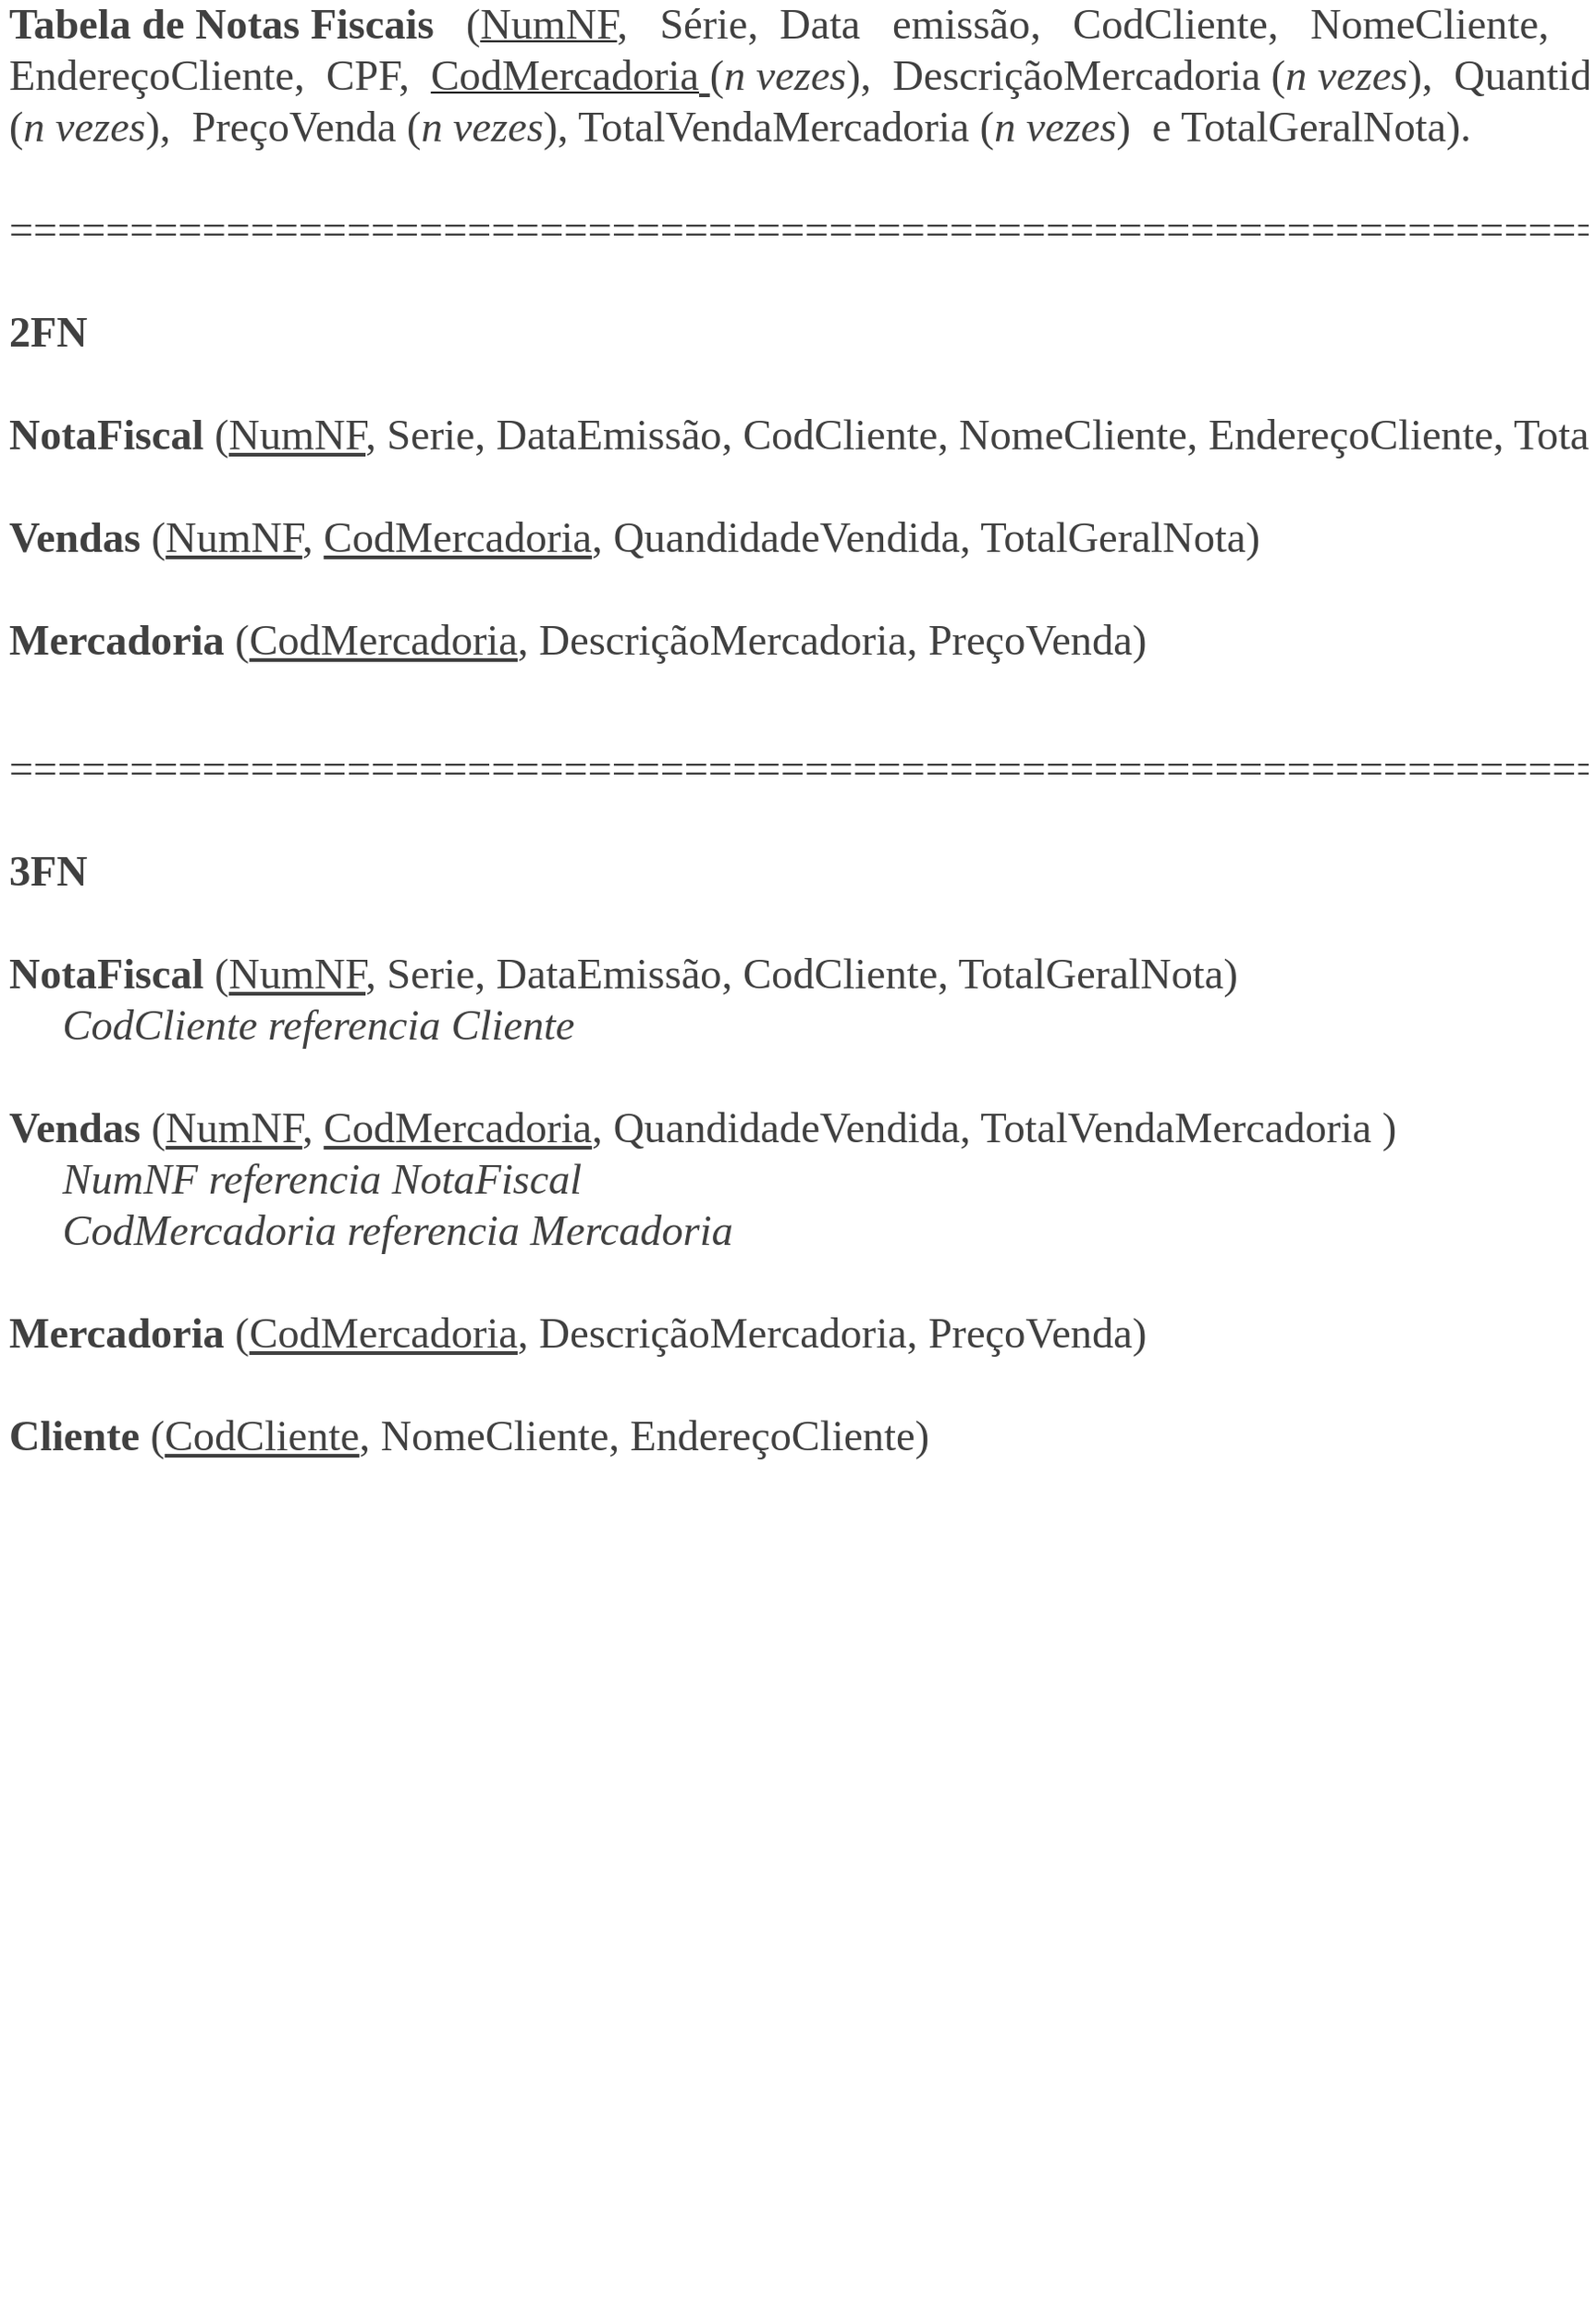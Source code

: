 <mxfile version="13.8.9" type="device"><diagram id="58BQU-3IQ9ueZ-WVyTJg" name="Page-1"><mxGraphModel dx="1146" dy="526" grid="1" gridSize="10" guides="1" tooltips="1" connect="1" arrows="1" fold="1" page="1" pageScale="1" pageWidth="827" pageHeight="1169" math="0" shadow="0"><root><mxCell id="0"/><mxCell id="1" parent="0"/><mxCell id="ue_IqUowVbTkO7kyn8ZW-1" value="&lt;div&gt;&lt;span style=&quot;font-size: 17.5pt&quot;&gt;&lt;span style=&quot;color: #e48312 ; font-family: &amp;#34;wingdings&amp;#34;&quot;&gt;&lt;/span&gt;&lt;/span&gt;&lt;span style=&quot;font-size: 17.5pt ; font-family: &amp;#34;calibri&amp;#34; ; color: #404040 ; font-weight: bold&quot;&gt;Tabela de&lt;span&gt; &lt;/span&gt;Notas&lt;span&gt; &lt;/span&gt;Fiscais&lt;span&gt;&amp;nbsp;&amp;nbsp; &lt;/span&gt;&lt;/span&gt;&lt;span style=&quot;font-size: 17.5pt ; font-family: &amp;#34;calibri&amp;#34; ; color: #404040&quot;&gt;(&lt;/span&gt;&lt;u&gt;&lt;span style=&quot;font-size: 17.5pt ; font-family: &amp;#34;calibri&amp;#34; ; color: #404040&quot;&gt;NumNF&lt;/span&gt;&lt;/u&gt;&lt;span style=&quot;font-size: 17.5pt ; font-family: &amp;#34;calibri&amp;#34; ; color: #404040&quot;&gt;,&lt;span&gt;&amp;nbsp;&amp;nbsp; &lt;/span&gt;Série,&lt;span&gt;&amp;nbsp; &lt;/span&gt;Data&lt;span&gt;&amp;nbsp;&amp;nbsp; &lt;/span&gt;emissão,&lt;span&gt;&amp;nbsp;&amp;nbsp; &lt;/span&gt;&lt;/span&gt;&lt;span style=&quot;font-size: 17.5pt ; font-family: &amp;#34;calibri&amp;#34; ; color: #404040&quot;&gt;CodCliente&lt;/span&gt;&lt;span style=&quot;font-size: 17.5pt ; font-family: &amp;#34;calibri&amp;#34; ; color: #404040&quot;&gt;,&lt;span&gt;&amp;nbsp;&amp;nbsp; &lt;/span&gt;&lt;/span&gt;&lt;span style=&quot;font-size: 17.5pt ; font-family: &amp;#34;calibri&amp;#34; ; color: #404040&quot;&gt;NomeCliente&lt;/span&gt;&lt;span style=&quot;font-size: 17.5pt ; font-family: &amp;#34;calibri&amp;#34; ; color: #404040&quot;&gt;, &lt;/span&gt;&lt;span style=&quot;font-size: 17.5pt ; font-family: &amp;#34;calibri&amp;#34; ; color: #404040&quot;&gt;EndereçoCliente&lt;/span&gt;&lt;span style=&quot;font-size: 17.5pt ; font-family: &amp;#34;calibri&amp;#34; ; color: #404040&quot;&gt;,&lt;span&gt;&amp;nbsp; &lt;/span&gt;CPF,&lt;span&gt;&amp;nbsp; &lt;/span&gt;&lt;/span&gt;&lt;u&gt;&lt;span style=&quot;font-size: 17.5pt ; font-family: &amp;#34;calibri&amp;#34; ; color: #404040&quot;&gt;CodMercadoria&lt;/span&gt;&lt;/u&gt;&lt;span style=&quot;font-size: 17.5pt ; font-family: &amp;#34;calibri&amp;#34; ; color: #404040&quot;&gt;&lt;u&gt; &lt;/u&gt;(&lt;/span&gt;&lt;span style=&quot;font-size: 17.5pt ; font-family: &amp;#34;calibri&amp;#34; ; color: #404040 ; font-style: italic&quot;&gt;n vezes&lt;/span&gt;&lt;span style=&quot;font-size: 17.5pt ; font-family: &amp;#34;calibri&amp;#34; ; color: #404040&quot;&gt;),&lt;span&gt;&amp;nbsp; &lt;/span&gt;&lt;/span&gt;&lt;span style=&quot;font-size: 17.5pt ; font-family: &amp;#34;calibri&amp;#34; ; color: #404040&quot;&gt;DescriçãoMercadoria&lt;/span&gt;&lt;span style=&quot;font-size: 17.5pt ; font-family: &amp;#34;calibri&amp;#34; ; color: #404040&quot;&gt; (&lt;/span&gt;&lt;span style=&quot;font-size: 17.5pt ; font-family: &amp;#34;calibri&amp;#34; ; color: #404040 ; font-style: italic&quot;&gt;n vezes&lt;/span&gt;&lt;span style=&quot;font-size: 17.5pt ; font-family: &amp;#34;calibri&amp;#34; ; color: #404040&quot;&gt;),&lt;span&gt;&amp;nbsp; &lt;/span&gt;&lt;/span&gt;&lt;span style=&quot;font-size: 17.5pt ; font-family: &amp;#34;calibri&amp;#34; ; color: #404040&quot;&gt;QuantidadeVendida&lt;/span&gt;&lt;span style=&quot;font-size: 17.5pt ; font-family: &amp;#34;calibri&amp;#34; ; color: #404040&quot;&gt; (&lt;/span&gt;&lt;span style=&quot;font-size: 17.5pt ; font-family: &amp;#34;calibri&amp;#34; ; color: #404040 ; font-style: italic&quot;&gt;n vezes&lt;/span&gt;&lt;span style=&quot;font-size: 17.5pt ; font-family: &amp;#34;calibri&amp;#34; ; color: #404040&quot;&gt;),&lt;span&gt;&amp;nbsp; &lt;/span&gt;&lt;/span&gt;&lt;span style=&quot;font-size: 17.5pt ; font-family: &amp;#34;calibri&amp;#34; ; color: #404040&quot;&gt;PreçoVenda&lt;/span&gt;&lt;span style=&quot;font-size: 17.5pt ; font-family: &amp;#34;calibri&amp;#34; ; color: #404040&quot;&gt; (&lt;/span&gt;&lt;span style=&quot;font-size: 17.5pt ; font-family: &amp;#34;calibri&amp;#34; ; color: #404040 ; font-style: italic&quot;&gt;n vezes&lt;/span&gt;&lt;span style=&quot;font-size: 17.5pt ; font-family: &amp;#34;calibri&amp;#34; ; color: #404040&quot;&gt;), &lt;/span&gt;&lt;span style=&quot;font-size: 17.5pt ; font-family: &amp;#34;calibri&amp;#34; ; color: #404040&quot;&gt;TotalVendaMercadoria&lt;/span&gt;&lt;span style=&quot;font-size: 17.5pt ; font-family: &amp;#34;calibri&amp;#34; ; color: #404040&quot;&gt; (&lt;/span&gt;&lt;span style=&quot;font-size: 17.5pt ; font-family: &amp;#34;calibri&amp;#34; ; color: #404040 ; font-style: italic&quot;&gt;n vezes&lt;/span&gt;&lt;span style=&quot;font-size: 17.5pt ; font-family: &amp;#34;calibri&amp;#34; ; color: #404040&quot;&gt;)&lt;span&gt;&amp;nbsp; &lt;/span&gt;e &lt;/span&gt;&lt;span style=&quot;font-size: 17.5pt ; font-family: &amp;#34;calibri&amp;#34; ; color: #404040&quot;&gt;TotalGeralNota&lt;/span&gt;&lt;span style=&quot;font-size: 17.5pt ; font-family: &amp;#34;calibri&amp;#34; ; color: #404040&quot;&gt;). &lt;br&gt;&lt;/span&gt;&lt;/div&gt;&lt;div&gt;&lt;span style=&quot;font-size: 17.5pt ; font-family: &amp;#34;calibri&amp;#34; ; color: #404040&quot;&gt;&lt;br&gt;&lt;/span&gt;&lt;/div&gt;&lt;div&gt;&lt;span style=&quot;font-size: 17.5pt ; font-family: &amp;#34;calibri&amp;#34; ; color: #404040&quot;&gt;===========================================================================&lt;br&gt;&lt;/span&gt;&lt;/div&gt;&lt;div&gt;&lt;span style=&quot;font-size: 17.5pt ; font-family: &amp;#34;calibri&amp;#34; ; color: #404040&quot;&gt;&lt;br&gt;&lt;/span&gt;&lt;/div&gt;&lt;div&gt;&lt;b&gt;&lt;span style=&quot;font-size: 17.5pt ; font-family: &amp;#34;calibri&amp;#34; ; color: #404040&quot;&gt;2FN&lt;/span&gt;&lt;/b&gt;&lt;/div&gt;&lt;div&gt;&lt;span style=&quot;font-size: 17.5pt ; font-family: &amp;#34;calibri&amp;#34; ; color: #404040&quot;&gt;&lt;br&gt;&lt;/span&gt;&lt;/div&gt;&lt;div&gt;&lt;span style=&quot;font-size: 17.5pt ; font-family: &amp;#34;calibri&amp;#34; ; color: #404040&quot;&gt;&lt;b&gt;NotaFiscal &lt;/b&gt;(&lt;u&gt;NumNF&lt;/u&gt;, Serie, DataEmissão, CodCliente, NomeCliente, EndereçoCliente, TotalGeralNota)&lt;br&gt;&lt;/span&gt;&lt;/div&gt;&lt;div&gt;&lt;span style=&quot;font-size: 17.5pt ; font-family: &amp;#34;calibri&amp;#34; ; color: #404040&quot;&gt;&lt;br&gt;&lt;/span&gt;&lt;/div&gt;&lt;div&gt;&lt;span style=&quot;font-size: 17.5pt ; font-family: &amp;#34;calibri&amp;#34; ; color: #404040&quot;&gt;&lt;b&gt;Vendas&lt;/b&gt; (&lt;u&gt;NumNF&lt;/u&gt;, &lt;u&gt;CodMercadoria&lt;/u&gt;, QuandidadeVendida, TotalGeralNota)&lt;/span&gt;&lt;/div&gt;&lt;div&gt;&lt;span style=&quot;font-size: 17.5pt ; font-family: &amp;#34;calibri&amp;#34; ; color: #404040&quot;&gt;&lt;br&gt;&lt;/span&gt;&lt;/div&gt;&lt;div&gt;&lt;span style=&quot;font-size: 17.5pt ; font-family: &amp;#34;calibri&amp;#34; ; color: #404040&quot;&gt;&lt;b&gt;Mercadoria&lt;/b&gt; (&lt;u&gt;CodMercadoria&lt;/u&gt;, DescriçãoMercadoria, PreçoVenda)&lt;br&gt;&lt;/span&gt;&lt;/div&gt;&lt;div&gt;&lt;span style=&quot;font-size: 17.5pt ; font-family: &amp;#34;calibri&amp;#34; ; color: #404040&quot;&gt;&lt;br&gt;&lt;/span&gt;&lt;/div&gt;&lt;div&gt;&lt;br&gt;&lt;span style=&quot;font-size: 17.5pt ; font-family: &amp;#34;calibri&amp;#34; ; color: #404040&quot;&gt;===========================================================================&lt;/span&gt;&lt;/div&gt;&lt;div&gt;&lt;span style=&quot;font-size: 17.5pt ; font-family: &amp;#34;calibri&amp;#34; ; color: #404040&quot;&gt;&lt;span style=&quot;font-size: 17.5pt ; font-family: &amp;#34;calibri&amp;#34; ; color: #404040&quot;&gt;&lt;br&gt;&lt;/span&gt;&lt;/span&gt;&lt;/div&gt;&lt;div&gt;&lt;span style=&quot;font-size: 17.5pt ; font-family: &amp;#34;calibri&amp;#34; ; color: #404040&quot;&gt;&lt;span style=&quot;font-size: 17.5pt ; font-family: &amp;#34;calibri&amp;#34; ; color: #404040&quot;&gt;&lt;b&gt;3FN&lt;/b&gt;&lt;br&gt;&lt;/span&gt;&lt;/span&gt;&lt;/div&gt;&lt;div&gt;&lt;span style=&quot;font-size: 17.5pt ; font-family: &amp;#34;calibri&amp;#34; ; color: #404040&quot;&gt;&lt;br&gt;&lt;/span&gt;&lt;/div&gt;&lt;div&gt;&lt;div&gt;&lt;span style=&quot;font-size: 17.5pt ; font-family: &amp;#34;calibri&amp;#34; ; color: #404040&quot;&gt;&lt;b&gt;NotaFiscal &lt;/b&gt;(&lt;u&gt;NumNF&lt;/u&gt;, Serie, DataEmissão, CodCliente, TotalGeralNota)&lt;/span&gt;&lt;/div&gt;&lt;div&gt;&lt;span style=&quot;font-size: 17.5pt ; font-family: &amp;#34;calibri&amp;#34; ; color: #404040&quot;&gt;&lt;i&gt;&amp;nbsp;&amp;nbsp;&amp;nbsp;&amp;nbsp; CodCliente referencia Cliente&lt;/i&gt;&lt;br&gt;&lt;/span&gt;&lt;/div&gt;&lt;div&gt;&lt;span style=&quot;font-size: 17.5pt ; font-family: &amp;#34;calibri&amp;#34; ; color: #404040&quot;&gt;&lt;br&gt;&lt;/span&gt;&lt;/div&gt;&lt;div&gt;&lt;span style=&quot;font-size: 17.5pt ; font-family: &amp;#34;calibri&amp;#34; ; color: #404040&quot;&gt;&lt;b&gt;Vendas&lt;/b&gt; (&lt;u&gt;NumNF&lt;/u&gt;, &lt;u&gt;CodMercadoria&lt;/u&gt;, QuandidadeVendida, &lt;/span&gt;&lt;span style=&quot;font-size: 17.5pt ; font-family: &amp;#34;calibri&amp;#34; ; color: #404040&quot;&gt;&lt;span style=&quot;font-size: 17.5pt ; font-family: &amp;#34;calibri&amp;#34; ; color: #404040&quot;&gt;&lt;/span&gt;&lt;span style=&quot;font-size: 17.5pt ; font-family: &amp;#34;calibri&amp;#34; ; color: #404040&quot;&gt;TotalVendaMercadoria&lt;/span&gt;&lt;span style=&quot;font-size: 17.5pt ; font-family: &amp;#34;calibri&amp;#34; ; color: #404040&quot;&gt; &lt;/span&gt;)&lt;/span&gt;&lt;/div&gt;&lt;div&gt;&lt;span style=&quot;font-size: 17.5pt ; font-family: &amp;#34;calibri&amp;#34; ; color: #404040&quot;&gt;&lt;i&gt;&amp;nbsp;&amp;nbsp;&amp;nbsp;&amp;nbsp; NumNF referencia NotaFiscal&lt;/i&gt;&lt;br&gt;&lt;/span&gt;&lt;/div&gt;&lt;div&gt;&lt;span style=&quot;font-size: 17.5pt ; font-family: &amp;#34;calibri&amp;#34; ; color: #404040&quot;&gt;&lt;i&gt;&amp;nbsp;&amp;nbsp;&amp;nbsp;&amp;nbsp; CodMercadoria referencia Mercadoria&lt;/i&gt;&lt;br&gt;&lt;/span&gt;&lt;/div&gt;&lt;div&gt;&lt;span style=&quot;font-size: 17.5pt ; font-family: &amp;#34;calibri&amp;#34; ; color: #404040&quot;&gt;&lt;br&gt;&lt;/span&gt;&lt;/div&gt;&lt;span style=&quot;font-size: 17.5pt ; font-family: &amp;#34;calibri&amp;#34; ; color: #404040&quot;&gt;&lt;b&gt;Mercadoria&lt;/b&gt; (&lt;u&gt;CodMercadoria&lt;/u&gt;, DescriçãoMercadoria, PreçoVenda)&lt;/span&gt;&lt;/div&gt;&lt;div&gt;&lt;span style=&quot;font-size: 17.5pt ; font-family: &amp;#34;calibri&amp;#34; ; color: #404040&quot;&gt;&lt;br&gt;&lt;/span&gt;&lt;/div&gt;&lt;div&gt;&lt;span style=&quot;font-size: 17.5pt ; font-family: &amp;#34;calibri&amp;#34; ; color: #404040&quot;&gt;&lt;b&gt;Cliente &lt;/b&gt;(&lt;/span&gt;&lt;span style=&quot;font-size: 17.5pt ; font-family: &amp;#34;calibri&amp;#34; ; color: #404040&quot;&gt;&lt;span style=&quot;font-size: 17.5pt ; font-family: &amp;#34;calibri&amp;#34; ; color: #404040&quot;&gt;&lt;u&gt;CodCliente&lt;/u&gt;, NomeCliente, EndereçoCliente&lt;/span&gt;)&lt;br&gt;&lt;/span&gt;&lt;/div&gt;&lt;div&gt;&lt;br&gt;&lt;/div&gt;&lt;div&gt;&lt;br&gt;&lt;span style=&quot;font-size: 17.5pt ; font-family: &amp;#34;calibri&amp;#34; ; color: #404040&quot;&gt;&lt;/span&gt;&lt;span style=&quot;font-size: 17.5pt ; font-family: &amp;#34;calibri&amp;#34; ; color: #404040&quot;&gt;&lt;/span&gt;&lt;/div&gt;&lt;div&gt;&lt;span style=&quot;font-size: 17.5pt ; font-family: &amp;#34;calibri&amp;#34; ; color: #404040&quot;&gt;&lt;br&gt;&lt;/span&gt;&lt;/div&gt;" style="text;html=1;strokeColor=none;fillColor=none;spacing=5;spacingTop=-20;whiteSpace=wrap;overflow=hidden;rounded=0;" vertex="1" parent="1"><mxGeometry x="40" y="20" width="870" height="1250" as="geometry"/></mxCell></root></mxGraphModel></diagram></mxfile>